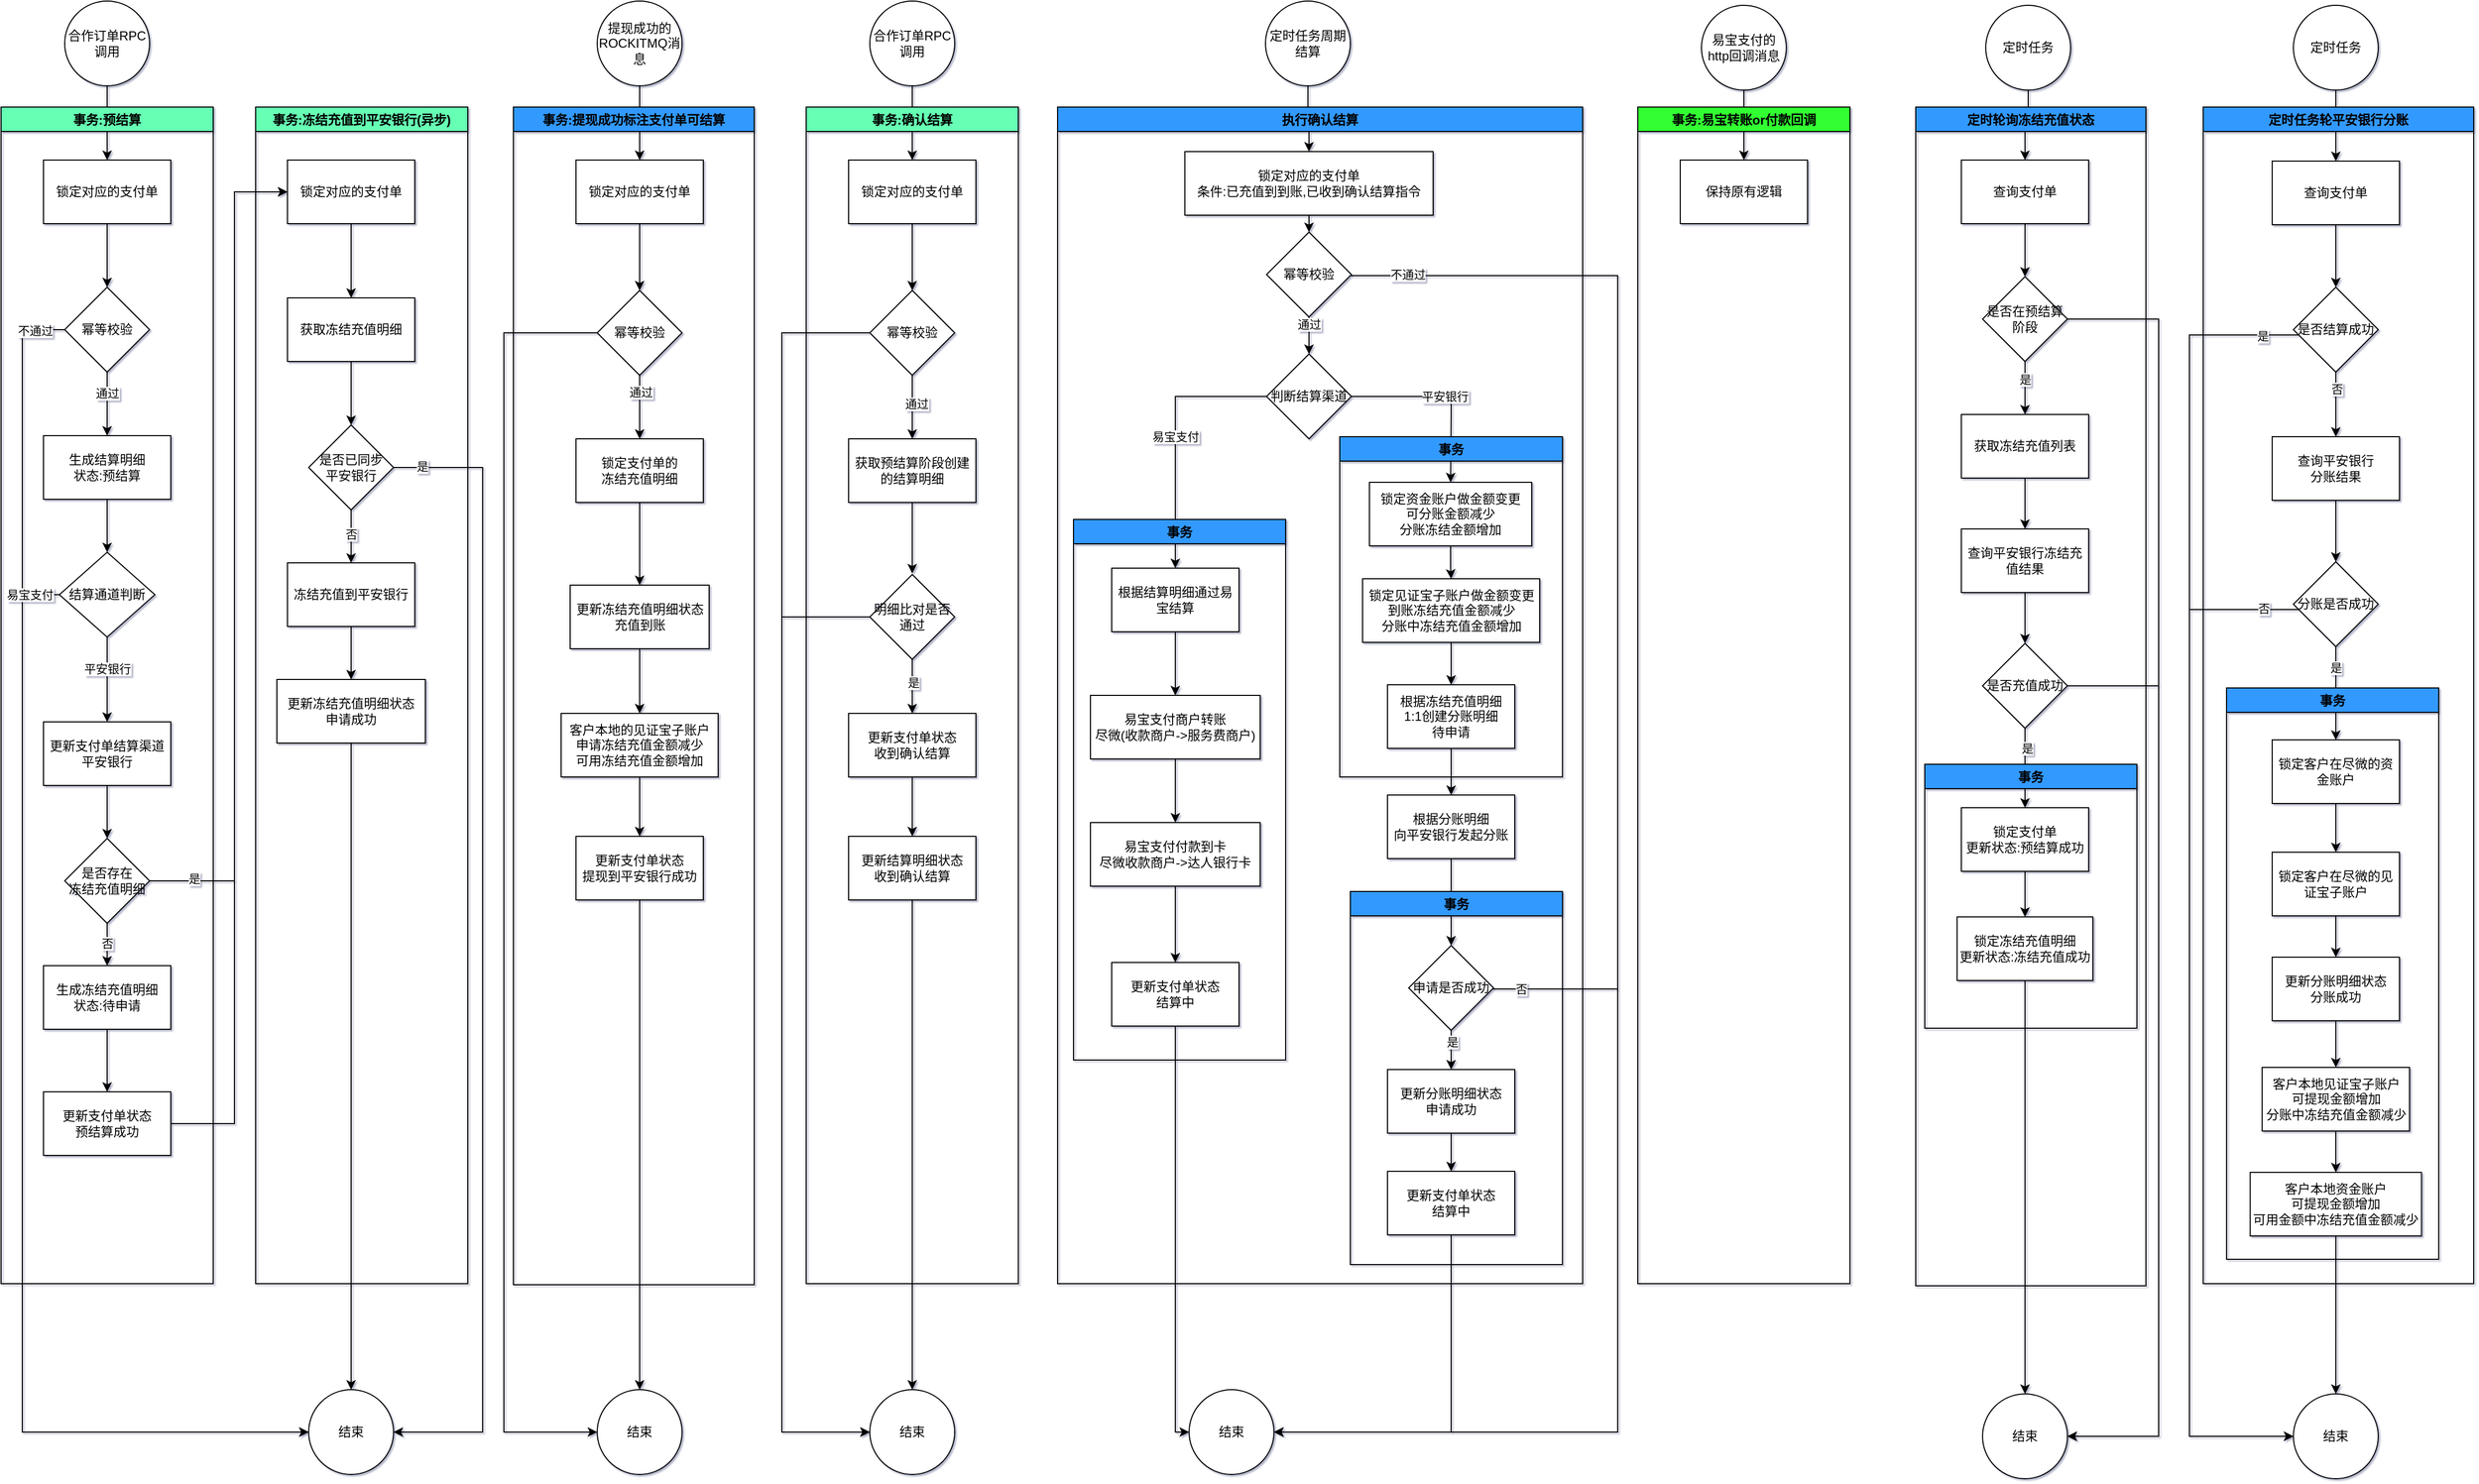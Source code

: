 <mxfile version="16.0.0" type="github">
  <diagram id="C5RBs43oDa-KdzZeNtuy" name="Page-1">
    <mxGraphModel dx="1056" dy="588" grid="0" gridSize="10" guides="1" tooltips="1" connect="1" arrows="1" fold="1" page="1" pageScale="1" pageWidth="827" pageHeight="1169" math="0" shadow="1">
      <root>
        <mxCell id="WIyWlLk6GJQsqaUBKTNV-0" />
        <mxCell id="WIyWlLk6GJQsqaUBKTNV-1" parent="WIyWlLk6GJQsqaUBKTNV-0" />
        <mxCell id="2LK_YFwhrAIKgzWSwJJ9-172" style="edgeStyle=orthogonalEdgeStyle;rounded=0;orthogonalLoop=1;jettySize=auto;html=1;entryX=0.5;entryY=0;entryDx=0;entryDy=0;" edge="1" parent="WIyWlLk6GJQsqaUBKTNV-1" source="2LK_YFwhrAIKgzWSwJJ9-171" target="2LK_YFwhrAIKgzWSwJJ9-163">
          <mxGeometry relative="1" as="geometry" />
        </mxCell>
        <mxCell id="2LK_YFwhrAIKgzWSwJJ9-125" style="edgeStyle=orthogonalEdgeStyle;rounded=0;orthogonalLoop=1;jettySize=auto;html=1;entryX=0.5;entryY=0;entryDx=0;entryDy=0;" edge="1" parent="WIyWlLk6GJQsqaUBKTNV-1" source="2LK_YFwhrAIKgzWSwJJ9-124" target="2LK_YFwhrAIKgzWSwJJ9-101">
          <mxGeometry relative="1" as="geometry" />
        </mxCell>
        <mxCell id="2LK_YFwhrAIKgzWSwJJ9-126" style="edgeStyle=orthogonalEdgeStyle;rounded=0;orthogonalLoop=1;jettySize=auto;html=1;entryX=0.5;entryY=0;entryDx=0;entryDy=0;" edge="1" parent="WIyWlLk6GJQsqaUBKTNV-1" source="2LK_YFwhrAIKgzWSwJJ9-119" target="2LK_YFwhrAIKgzWSwJJ9-93">
          <mxGeometry relative="1" as="geometry" />
        </mxCell>
        <mxCell id="2LK_YFwhrAIKgzWSwJJ9-10" style="edgeStyle=orthogonalEdgeStyle;rounded=0;orthogonalLoop=1;jettySize=auto;html=1;entryX=0.5;entryY=0;entryDx=0;entryDy=0;" edge="1" parent="WIyWlLk6GJQsqaUBKTNV-1" source="2LK_YFwhrAIKgzWSwJJ9-0" target="2LK_YFwhrAIKgzWSwJJ9-3">
          <mxGeometry relative="1" as="geometry" />
        </mxCell>
        <mxCell id="2LK_YFwhrAIKgzWSwJJ9-119" value="易宝支付的http回调消息" style="ellipse;whiteSpace=wrap;html=1;aspect=fixed;fillColor=#FFFFFF;" vertex="1" parent="WIyWlLk6GJQsqaUBKTNV-1">
          <mxGeometry x="1663" y="84" width="80" height="80" as="geometry" />
        </mxCell>
        <mxCell id="2LK_YFwhrAIKgzWSwJJ9-0" value="合作订单RPC调用" style="ellipse;whiteSpace=wrap;html=1;aspect=fixed;" vertex="1" parent="WIyWlLk6GJQsqaUBKTNV-1">
          <mxGeometry x="120" y="80" width="80" height="80" as="geometry" />
        </mxCell>
        <mxCell id="2LK_YFwhrAIKgzWSwJJ9-12" style="edgeStyle=orthogonalEdgeStyle;rounded=0;orthogonalLoop=1;jettySize=auto;html=1;exitX=0.5;exitY=1;exitDx=0;exitDy=0;entryX=0.5;entryY=0;entryDx=0;entryDy=0;" edge="1" parent="WIyWlLk6GJQsqaUBKTNV-1" source="2LK_YFwhrAIKgzWSwJJ9-2" target="2LK_YFwhrAIKgzWSwJJ9-4">
          <mxGeometry relative="1" as="geometry" />
        </mxCell>
        <mxCell id="2LK_YFwhrAIKgzWSwJJ9-22" value="通过" style="edgeLabel;html=1;align=center;verticalAlign=middle;resizable=0;points=[];" vertex="1" connectable="0" parent="2LK_YFwhrAIKgzWSwJJ9-12">
          <mxGeometry x="-0.44" y="2" relative="1" as="geometry">
            <mxPoint x="-2" y="3" as="offset" />
          </mxGeometry>
        </mxCell>
        <mxCell id="2LK_YFwhrAIKgzWSwJJ9-37" style="edgeStyle=orthogonalEdgeStyle;rounded=0;orthogonalLoop=1;jettySize=auto;html=1;entryX=0;entryY=0.5;entryDx=0;entryDy=0;" edge="1" parent="WIyWlLk6GJQsqaUBKTNV-1" source="2LK_YFwhrAIKgzWSwJJ9-2" target="2LK_YFwhrAIKgzWSwJJ9-33">
          <mxGeometry relative="1" as="geometry">
            <mxPoint x="80" y="770" as="targetPoint" />
            <Array as="points">
              <mxPoint x="80" y="390" />
              <mxPoint x="80" y="1430" />
            </Array>
          </mxGeometry>
        </mxCell>
        <mxCell id="2LK_YFwhrAIKgzWSwJJ9-146" value="不通过" style="edgeLabel;html=1;align=center;verticalAlign=middle;resizable=0;points=[];" vertex="1" connectable="0" parent="2LK_YFwhrAIKgzWSwJJ9-37">
          <mxGeometry x="-0.973" y="2" relative="1" as="geometry">
            <mxPoint x="-10" y="-1" as="offset" />
          </mxGeometry>
        </mxCell>
        <mxCell id="2LK_YFwhrAIKgzWSwJJ9-2" value="幂等校验" style="rhombus;whiteSpace=wrap;html=1;" vertex="1" parent="WIyWlLk6GJQsqaUBKTNV-1">
          <mxGeometry x="120" y="350" width="80" height="80" as="geometry" />
        </mxCell>
        <mxCell id="2LK_YFwhrAIKgzWSwJJ9-11" style="edgeStyle=orthogonalEdgeStyle;rounded=0;orthogonalLoop=1;jettySize=auto;html=1;exitX=0.5;exitY=1;exitDx=0;exitDy=0;entryX=0.5;entryY=0;entryDx=0;entryDy=0;" edge="1" parent="WIyWlLk6GJQsqaUBKTNV-1" source="2LK_YFwhrAIKgzWSwJJ9-3" target="2LK_YFwhrAIKgzWSwJJ9-2">
          <mxGeometry relative="1" as="geometry" />
        </mxCell>
        <mxCell id="2LK_YFwhrAIKgzWSwJJ9-3" value="锁定对应的支付单" style="rounded=0;whiteSpace=wrap;html=1;" vertex="1" parent="WIyWlLk6GJQsqaUBKTNV-1">
          <mxGeometry x="100" y="230" width="120" height="60" as="geometry" />
        </mxCell>
        <mxCell id="2LK_YFwhrAIKgzWSwJJ9-13" style="edgeStyle=orthogonalEdgeStyle;rounded=0;orthogonalLoop=1;jettySize=auto;html=1;entryX=0.5;entryY=0;entryDx=0;entryDy=0;" edge="1" parent="WIyWlLk6GJQsqaUBKTNV-1" source="2LK_YFwhrAIKgzWSwJJ9-4" target="2LK_YFwhrAIKgzWSwJJ9-6">
          <mxGeometry relative="1" as="geometry" />
        </mxCell>
        <mxCell id="2LK_YFwhrAIKgzWSwJJ9-4" value="生成结算明细&lt;br&gt;状态:预结算" style="rounded=0;whiteSpace=wrap;html=1;" vertex="1" parent="WIyWlLk6GJQsqaUBKTNV-1">
          <mxGeometry x="100" y="490" width="120" height="60" as="geometry" />
        </mxCell>
        <mxCell id="2LK_YFwhrAIKgzWSwJJ9-18" style="edgeStyle=orthogonalEdgeStyle;rounded=0;orthogonalLoop=1;jettySize=auto;html=1;entryX=0;entryY=0.5;entryDx=0;entryDy=0;exitX=1;exitY=0.5;exitDx=0;exitDy=0;" edge="1" parent="WIyWlLk6GJQsqaUBKTNV-1" source="2LK_YFwhrAIKgzWSwJJ9-24" target="2LK_YFwhrAIKgzWSwJJ9-7">
          <mxGeometry relative="1" as="geometry">
            <Array as="points">
              <mxPoint x="280" y="1139" />
              <mxPoint x="280" y="260" />
            </Array>
          </mxGeometry>
        </mxCell>
        <mxCell id="2LK_YFwhrAIKgzWSwJJ9-35" style="edgeStyle=orthogonalEdgeStyle;rounded=0;orthogonalLoop=1;jettySize=auto;html=1;entryX=0;entryY=0.5;entryDx=0;entryDy=0;" edge="1" parent="WIyWlLk6GJQsqaUBKTNV-1" source="2LK_YFwhrAIKgzWSwJJ9-6" target="2LK_YFwhrAIKgzWSwJJ9-33">
          <mxGeometry relative="1" as="geometry">
            <Array as="points">
              <mxPoint x="80" y="640" />
              <mxPoint x="80" y="1430" />
            </Array>
          </mxGeometry>
        </mxCell>
        <mxCell id="2LK_YFwhrAIKgzWSwJJ9-36" value="易宝支付" style="edgeLabel;html=1;align=center;verticalAlign=middle;resizable=0;points=[];" vertex="1" connectable="0" parent="2LK_YFwhrAIKgzWSwJJ9-35">
          <mxGeometry x="-0.456" y="-3" relative="1" as="geometry">
            <mxPoint x="10" y="-263" as="offset" />
          </mxGeometry>
        </mxCell>
        <mxCell id="2LK_YFwhrAIKgzWSwJJ9-42" style="edgeStyle=orthogonalEdgeStyle;rounded=0;orthogonalLoop=1;jettySize=auto;html=1;entryX=0.5;entryY=0;entryDx=0;entryDy=0;" edge="1" parent="WIyWlLk6GJQsqaUBKTNV-1" source="2LK_YFwhrAIKgzWSwJJ9-6" target="2LK_YFwhrAIKgzWSwJJ9-41">
          <mxGeometry relative="1" as="geometry" />
        </mxCell>
        <mxCell id="2LK_YFwhrAIKgzWSwJJ9-43" value="平安银行" style="edgeLabel;html=1;align=center;verticalAlign=middle;resizable=0;points=[];" vertex="1" connectable="0" parent="2LK_YFwhrAIKgzWSwJJ9-42">
          <mxGeometry x="-0.478" y="3" relative="1" as="geometry">
            <mxPoint x="-3" y="9" as="offset" />
          </mxGeometry>
        </mxCell>
        <mxCell id="2LK_YFwhrAIKgzWSwJJ9-6" value="结算通道判断" style="rhombus;whiteSpace=wrap;html=1;" vertex="1" parent="WIyWlLk6GJQsqaUBKTNV-1">
          <mxGeometry x="115" y="600" width="90" height="80" as="geometry" />
        </mxCell>
        <mxCell id="2LK_YFwhrAIKgzWSwJJ9-27" style="edgeStyle=orthogonalEdgeStyle;rounded=0;orthogonalLoop=1;jettySize=auto;html=1;entryX=0.5;entryY=0;entryDx=0;entryDy=0;" edge="1" parent="WIyWlLk6GJQsqaUBKTNV-1" source="2LK_YFwhrAIKgzWSwJJ9-7" target="2LK_YFwhrAIKgzWSwJJ9-9">
          <mxGeometry relative="1" as="geometry" />
        </mxCell>
        <mxCell id="2LK_YFwhrAIKgzWSwJJ9-7" value="锁定对应的支付单" style="rounded=0;whiteSpace=wrap;html=1;" vertex="1" parent="WIyWlLk6GJQsqaUBKTNV-1">
          <mxGeometry x="330" y="230" width="120" height="60" as="geometry" />
        </mxCell>
        <mxCell id="2LK_YFwhrAIKgzWSwJJ9-31" style="edgeStyle=orthogonalEdgeStyle;rounded=0;orthogonalLoop=1;jettySize=auto;html=1;entryX=0.5;entryY=0;entryDx=0;entryDy=0;" edge="1" parent="WIyWlLk6GJQsqaUBKTNV-1" source="2LK_YFwhrAIKgzWSwJJ9-8" target="2LK_YFwhrAIKgzWSwJJ9-29">
          <mxGeometry relative="1" as="geometry" />
        </mxCell>
        <mxCell id="2LK_YFwhrAIKgzWSwJJ9-143" value="否" style="edgeLabel;html=1;align=center;verticalAlign=middle;resizable=0;points=[];" vertex="1" connectable="0" parent="2LK_YFwhrAIKgzWSwJJ9-31">
          <mxGeometry x="-0.105" relative="1" as="geometry">
            <mxPoint as="offset" />
          </mxGeometry>
        </mxCell>
        <mxCell id="2LK_YFwhrAIKgzWSwJJ9-144" style="edgeStyle=orthogonalEdgeStyle;rounded=0;orthogonalLoop=1;jettySize=auto;html=1;entryX=1;entryY=0.5;entryDx=0;entryDy=0;" edge="1" parent="WIyWlLk6GJQsqaUBKTNV-1" source="2LK_YFwhrAIKgzWSwJJ9-8" target="2LK_YFwhrAIKgzWSwJJ9-33">
          <mxGeometry relative="1" as="geometry">
            <mxPoint x="509" y="1147" as="targetPoint" />
            <Array as="points">
              <mxPoint x="514" y="520" />
              <mxPoint x="514" y="1430" />
            </Array>
          </mxGeometry>
        </mxCell>
        <mxCell id="2LK_YFwhrAIKgzWSwJJ9-145" value="是" style="edgeLabel;html=1;align=center;verticalAlign=middle;resizable=0;points=[];" vertex="1" connectable="0" parent="2LK_YFwhrAIKgzWSwJJ9-144">
          <mxGeometry x="-0.951" y="1" relative="1" as="geometry">
            <mxPoint as="offset" />
          </mxGeometry>
        </mxCell>
        <mxCell id="2LK_YFwhrAIKgzWSwJJ9-8" value="是否已同步&lt;br&gt;平安银行" style="rhombus;whiteSpace=wrap;html=1;" vertex="1" parent="WIyWlLk6GJQsqaUBKTNV-1">
          <mxGeometry x="350" y="480" width="80" height="80" as="geometry" />
        </mxCell>
        <mxCell id="2LK_YFwhrAIKgzWSwJJ9-28" style="edgeStyle=orthogonalEdgeStyle;rounded=0;orthogonalLoop=1;jettySize=auto;html=1;entryX=0.5;entryY=0;entryDx=0;entryDy=0;" edge="1" parent="WIyWlLk6GJQsqaUBKTNV-1" source="2LK_YFwhrAIKgzWSwJJ9-9" target="2LK_YFwhrAIKgzWSwJJ9-8">
          <mxGeometry relative="1" as="geometry" />
        </mxCell>
        <mxCell id="2LK_YFwhrAIKgzWSwJJ9-9" value="获取冻结充值明细" style="rounded=0;whiteSpace=wrap;html=1;" vertex="1" parent="WIyWlLk6GJQsqaUBKTNV-1">
          <mxGeometry x="330" y="360" width="120" height="60" as="geometry" />
        </mxCell>
        <mxCell id="2LK_YFwhrAIKgzWSwJJ9-19" style="edgeStyle=orthogonalEdgeStyle;rounded=0;orthogonalLoop=1;jettySize=auto;html=1;entryX=0;entryY=0.5;entryDx=0;entryDy=0;exitX=1;exitY=0.5;exitDx=0;exitDy=0;" edge="1" parent="WIyWlLk6GJQsqaUBKTNV-1" source="2LK_YFwhrAIKgzWSwJJ9-15" target="2LK_YFwhrAIKgzWSwJJ9-7">
          <mxGeometry relative="1" as="geometry">
            <Array as="points">
              <mxPoint x="280" y="910" />
              <mxPoint x="280" y="260" />
            </Array>
          </mxGeometry>
        </mxCell>
        <mxCell id="2LK_YFwhrAIKgzWSwJJ9-21" value="是" style="edgeLabel;html=1;align=center;verticalAlign=middle;resizable=0;points=[];" vertex="1" connectable="0" parent="2LK_YFwhrAIKgzWSwJJ9-19">
          <mxGeometry x="-0.893" y="2" relative="1" as="geometry">
            <mxPoint as="offset" />
          </mxGeometry>
        </mxCell>
        <mxCell id="2LK_YFwhrAIKgzWSwJJ9-23" value="事务:预结算" style="swimlane;fillColor=#66FFB3;" vertex="1" parent="WIyWlLk6GJQsqaUBKTNV-1">
          <mxGeometry x="60" y="180" width="200" height="1110" as="geometry" />
        </mxCell>
        <mxCell id="2LK_YFwhrAIKgzWSwJJ9-24" value="更新支付单状态&lt;br&gt;预结算成功" style="rounded=0;whiteSpace=wrap;html=1;" vertex="1" parent="2LK_YFwhrAIKgzWSwJJ9-23">
          <mxGeometry x="40" y="929" width="120" height="60" as="geometry" />
        </mxCell>
        <mxCell id="2LK_YFwhrAIKgzWSwJJ9-5" value="生成冻结充值明细&lt;br&gt;状态:待申请" style="rounded=0;whiteSpace=wrap;html=1;" vertex="1" parent="2LK_YFwhrAIKgzWSwJJ9-23">
          <mxGeometry x="40" y="810" width="120" height="60" as="geometry" />
        </mxCell>
        <mxCell id="2LK_YFwhrAIKgzWSwJJ9-15" value="是否存在&lt;br&gt;冻结充值明细" style="rhombus;whiteSpace=wrap;html=1;" vertex="1" parent="2LK_YFwhrAIKgzWSwJJ9-23">
          <mxGeometry x="60" y="690" width="80" height="80" as="geometry" />
        </mxCell>
        <mxCell id="2LK_YFwhrAIKgzWSwJJ9-16" style="edgeStyle=orthogonalEdgeStyle;rounded=0;orthogonalLoop=1;jettySize=auto;html=1;entryX=0.5;entryY=0;entryDx=0;entryDy=0;" edge="1" parent="2LK_YFwhrAIKgzWSwJJ9-23" source="2LK_YFwhrAIKgzWSwJJ9-15" target="2LK_YFwhrAIKgzWSwJJ9-5">
          <mxGeometry relative="1" as="geometry" />
        </mxCell>
        <mxCell id="2LK_YFwhrAIKgzWSwJJ9-20" value="否" style="edgeLabel;html=1;align=center;verticalAlign=middle;resizable=0;points=[];" vertex="1" connectable="0" parent="2LK_YFwhrAIKgzWSwJJ9-16">
          <mxGeometry x="-0.683" y="2" relative="1" as="geometry">
            <mxPoint x="-2" y="12" as="offset" />
          </mxGeometry>
        </mxCell>
        <mxCell id="2LK_YFwhrAIKgzWSwJJ9-44" style="edgeStyle=orthogonalEdgeStyle;rounded=0;orthogonalLoop=1;jettySize=auto;html=1;entryX=0.5;entryY=0;entryDx=0;entryDy=0;" edge="1" parent="2LK_YFwhrAIKgzWSwJJ9-23" source="2LK_YFwhrAIKgzWSwJJ9-41" target="2LK_YFwhrAIKgzWSwJJ9-15">
          <mxGeometry relative="1" as="geometry" />
        </mxCell>
        <mxCell id="2LK_YFwhrAIKgzWSwJJ9-41" value="更新支付单结算渠道&lt;br&gt;平安银行" style="rounded=0;whiteSpace=wrap;html=1;" vertex="1" parent="2LK_YFwhrAIKgzWSwJJ9-23">
          <mxGeometry x="40" y="580" width="120" height="60" as="geometry" />
        </mxCell>
        <mxCell id="2LK_YFwhrAIKgzWSwJJ9-58" style="edgeStyle=orthogonalEdgeStyle;rounded=0;orthogonalLoop=1;jettySize=auto;html=1;entryX=0.5;entryY=0;entryDx=0;entryDy=0;exitX=0.5;exitY=1;exitDx=0;exitDy=0;" edge="1" parent="2LK_YFwhrAIKgzWSwJJ9-23" source="2LK_YFwhrAIKgzWSwJJ9-5" target="2LK_YFwhrAIKgzWSwJJ9-24">
          <mxGeometry relative="1" as="geometry">
            <mxPoint x="100" y="980" as="sourcePoint" />
          </mxGeometry>
        </mxCell>
        <mxCell id="2LK_YFwhrAIKgzWSwJJ9-26" value="事务:冻结充值到平安银行(异步)" style="swimlane;fillColor=#66FFB3;" vertex="1" parent="WIyWlLk6GJQsqaUBKTNV-1">
          <mxGeometry x="300" y="180" width="200" height="1110" as="geometry" />
        </mxCell>
        <mxCell id="2LK_YFwhrAIKgzWSwJJ9-32" style="edgeStyle=orthogonalEdgeStyle;rounded=0;orthogonalLoop=1;jettySize=auto;html=1;entryX=0.5;entryY=0;entryDx=0;entryDy=0;" edge="1" parent="2LK_YFwhrAIKgzWSwJJ9-26" source="2LK_YFwhrAIKgzWSwJJ9-29" target="2LK_YFwhrAIKgzWSwJJ9-30">
          <mxGeometry relative="1" as="geometry" />
        </mxCell>
        <mxCell id="2LK_YFwhrAIKgzWSwJJ9-29" value="冻结充值到平安银行" style="rounded=0;whiteSpace=wrap;html=1;" vertex="1" parent="2LK_YFwhrAIKgzWSwJJ9-26">
          <mxGeometry x="30" y="430" width="120" height="60" as="geometry" />
        </mxCell>
        <mxCell id="2LK_YFwhrAIKgzWSwJJ9-30" value="更新冻结充值明细状态&lt;br&gt;申请成功" style="rounded=0;whiteSpace=wrap;html=1;" vertex="1" parent="2LK_YFwhrAIKgzWSwJJ9-26">
          <mxGeometry x="20" y="540" width="140" height="60" as="geometry" />
        </mxCell>
        <mxCell id="2LK_YFwhrAIKgzWSwJJ9-33" value="结束" style="ellipse;whiteSpace=wrap;html=1;aspect=fixed;" vertex="1" parent="WIyWlLk6GJQsqaUBKTNV-1">
          <mxGeometry x="350" y="1390" width="80" height="80" as="geometry" />
        </mxCell>
        <mxCell id="2LK_YFwhrAIKgzWSwJJ9-34" style="edgeStyle=orthogonalEdgeStyle;rounded=0;orthogonalLoop=1;jettySize=auto;html=1;entryX=0.5;entryY=0;entryDx=0;entryDy=0;exitX=0.5;exitY=1;exitDx=0;exitDy=0;" edge="1" parent="WIyWlLk6GJQsqaUBKTNV-1" source="2LK_YFwhrAIKgzWSwJJ9-30" target="2LK_YFwhrAIKgzWSwJJ9-33">
          <mxGeometry relative="1" as="geometry">
            <mxPoint x="390" y="892" as="sourcePoint" />
          </mxGeometry>
        </mxCell>
        <mxCell id="2LK_YFwhrAIKgzWSwJJ9-72" style="edgeStyle=orthogonalEdgeStyle;rounded=0;orthogonalLoop=1;jettySize=auto;html=1;entryX=0.5;entryY=0;entryDx=0;entryDy=0;" edge="1" parent="WIyWlLk6GJQsqaUBKTNV-1" source="2LK_YFwhrAIKgzWSwJJ9-38" target="2LK_YFwhrAIKgzWSwJJ9-47">
          <mxGeometry relative="1" as="geometry" />
        </mxCell>
        <mxCell id="2LK_YFwhrAIKgzWSwJJ9-38" value="定时任务周期结算" style="ellipse;whiteSpace=wrap;html=1;aspect=fixed;" vertex="1" parent="WIyWlLk6GJQsqaUBKTNV-1">
          <mxGeometry x="1252" y="80" width="80" height="80" as="geometry" />
        </mxCell>
        <mxCell id="2LK_YFwhrAIKgzWSwJJ9-54" value="执行确认结算" style="swimlane;fillColor=#3399FF;" vertex="1" parent="WIyWlLk6GJQsqaUBKTNV-1">
          <mxGeometry x="1056" y="180" width="495" height="1110" as="geometry" />
        </mxCell>
        <mxCell id="2LK_YFwhrAIKgzWSwJJ9-196" style="edgeStyle=orthogonalEdgeStyle;rounded=0;orthogonalLoop=1;jettySize=auto;html=1;entryX=0.5;entryY=0;entryDx=0;entryDy=0;" edge="1" parent="2LK_YFwhrAIKgzWSwJJ9-54" source="2LK_YFwhrAIKgzWSwJJ9-192" target="2LK_YFwhrAIKgzWSwJJ9-199">
          <mxGeometry relative="1" as="geometry">
            <mxPoint x="371" y="729" as="targetPoint" />
          </mxGeometry>
        </mxCell>
        <mxCell id="2LK_YFwhrAIKgzWSwJJ9-70" style="edgeStyle=orthogonalEdgeStyle;rounded=0;orthogonalLoop=1;jettySize=auto;html=1;entryX=0.5;entryY=0;entryDx=0;entryDy=0;" edge="1" parent="2LK_YFwhrAIKgzWSwJJ9-54" target="2LK_YFwhrAIKgzWSwJJ9-48">
          <mxGeometry relative="1" as="geometry">
            <mxPoint x="231" y="92.0" as="sourcePoint" />
          </mxGeometry>
        </mxCell>
        <mxCell id="2LK_YFwhrAIKgzWSwJJ9-47" value="锁定对应的支付单&lt;br&gt;条件:已充值到到账,已收到确认结算指令" style="rounded=0;whiteSpace=wrap;html=1;" vertex="1" parent="2LK_YFwhrAIKgzWSwJJ9-54">
          <mxGeometry x="120" y="42" width="234" height="60" as="geometry" />
        </mxCell>
        <mxCell id="2LK_YFwhrAIKgzWSwJJ9-71" style="edgeStyle=orthogonalEdgeStyle;rounded=0;orthogonalLoop=1;jettySize=auto;html=1;" edge="1" parent="2LK_YFwhrAIKgzWSwJJ9-54" source="2LK_YFwhrAIKgzWSwJJ9-48" target="2LK_YFwhrAIKgzWSwJJ9-59">
          <mxGeometry relative="1" as="geometry" />
        </mxCell>
        <mxCell id="2LK_YFwhrAIKgzWSwJJ9-148" value="通过" style="edgeLabel;html=1;align=center;verticalAlign=middle;resizable=0;points=[];" vertex="1" connectable="0" parent="2LK_YFwhrAIKgzWSwJJ9-71">
          <mxGeometry x="-0.686" relative="1" as="geometry">
            <mxPoint as="offset" />
          </mxGeometry>
        </mxCell>
        <mxCell id="2LK_YFwhrAIKgzWSwJJ9-48" value="幂等校验" style="rhombus;whiteSpace=wrap;html=1;" vertex="1" parent="2LK_YFwhrAIKgzWSwJJ9-54">
          <mxGeometry x="197" y="118" width="80" height="80" as="geometry" />
        </mxCell>
        <mxCell id="2LK_YFwhrAIKgzWSwJJ9-60" value="平安银行" style="edgeStyle=orthogonalEdgeStyle;rounded=0;orthogonalLoop=1;jettySize=auto;html=1;exitX=1;exitY=0.5;exitDx=0;exitDy=0;entryX=0.5;entryY=0;entryDx=0;entryDy=0;" edge="1" parent="2LK_YFwhrAIKgzWSwJJ9-54" source="2LK_YFwhrAIKgzWSwJJ9-59" target="2LK_YFwhrAIKgzWSwJJ9-185">
          <mxGeometry relative="1" as="geometry">
            <mxPoint x="369" y="374" as="targetPoint" />
            <Array as="points">
              <mxPoint x="371" y="292" />
              <mxPoint x="371" y="350" />
            </Array>
          </mxGeometry>
        </mxCell>
        <mxCell id="2LK_YFwhrAIKgzWSwJJ9-63" value="易宝支付" style="edgeStyle=orthogonalEdgeStyle;rounded=0;orthogonalLoop=1;jettySize=auto;html=1;entryX=0.5;entryY=0;entryDx=0;entryDy=0;exitX=0;exitY=0.5;exitDx=0;exitDy=0;" edge="1" parent="2LK_YFwhrAIKgzWSwJJ9-54" source="2LK_YFwhrAIKgzWSwJJ9-59" target="2LK_YFwhrAIKgzWSwJJ9-66">
          <mxGeometry relative="1" as="geometry" />
        </mxCell>
        <mxCell id="2LK_YFwhrAIKgzWSwJJ9-59" value="判断结算渠道" style="rhombus;whiteSpace=wrap;html=1;fillColor=#FFFFFF;" vertex="1" parent="2LK_YFwhrAIKgzWSwJJ9-54">
          <mxGeometry x="197" y="233" width="80" height="80" as="geometry" />
        </mxCell>
        <mxCell id="2LK_YFwhrAIKgzWSwJJ9-64" style="edgeStyle=orthogonalEdgeStyle;rounded=0;orthogonalLoop=1;jettySize=auto;html=1;entryX=0.5;entryY=0;entryDx=0;entryDy=0;" edge="1" parent="2LK_YFwhrAIKgzWSwJJ9-54" source="2LK_YFwhrAIKgzWSwJJ9-61" target="2LK_YFwhrAIKgzWSwJJ9-62">
          <mxGeometry relative="1" as="geometry" />
        </mxCell>
        <mxCell id="2LK_YFwhrAIKgzWSwJJ9-61" value="易宝支付商户转账&lt;br&gt;尽微(收款商户-&amp;gt;服务费商户)" style="rounded=0;whiteSpace=wrap;html=1;fillColor=#FFFFFF;" vertex="1" parent="2LK_YFwhrAIKgzWSwJJ9-54">
          <mxGeometry x="31" y="555" width="160" height="60" as="geometry" />
        </mxCell>
        <mxCell id="2LK_YFwhrAIKgzWSwJJ9-68" style="edgeStyle=orthogonalEdgeStyle;rounded=0;orthogonalLoop=1;jettySize=auto;html=1;entryX=0.5;entryY=0;entryDx=0;entryDy=0;" edge="1" parent="2LK_YFwhrAIKgzWSwJJ9-54" source="2LK_YFwhrAIKgzWSwJJ9-62" target="2LK_YFwhrAIKgzWSwJJ9-190">
          <mxGeometry relative="1" as="geometry">
            <mxPoint x="111" y="805" as="targetPoint" />
            <Array as="points" />
          </mxGeometry>
        </mxCell>
        <mxCell id="2LK_YFwhrAIKgzWSwJJ9-62" value="易宝支付付款到卡&lt;br&gt;尽微收款商户-&amp;gt;达人银行卡" style="rounded=0;whiteSpace=wrap;html=1;fillColor=#FFFFFF;" vertex="1" parent="2LK_YFwhrAIKgzWSwJJ9-54">
          <mxGeometry x="31" y="675" width="160" height="60" as="geometry" />
        </mxCell>
        <mxCell id="2LK_YFwhrAIKgzWSwJJ9-67" style="edgeStyle=orthogonalEdgeStyle;rounded=0;orthogonalLoop=1;jettySize=auto;html=1;entryX=0.5;entryY=0;entryDx=0;entryDy=0;" edge="1" parent="2LK_YFwhrAIKgzWSwJJ9-54" source="2LK_YFwhrAIKgzWSwJJ9-66" target="2LK_YFwhrAIKgzWSwJJ9-61">
          <mxGeometry relative="1" as="geometry" />
        </mxCell>
        <mxCell id="2LK_YFwhrAIKgzWSwJJ9-66" value="根据结算明细通过易宝结算" style="rounded=0;whiteSpace=wrap;html=1;fillColor=#FFFFFF;" vertex="1" parent="2LK_YFwhrAIKgzWSwJJ9-54">
          <mxGeometry x="51" y="435" width="120" height="60" as="geometry" />
        </mxCell>
        <mxCell id="2LK_YFwhrAIKgzWSwJJ9-187" value="事务" style="swimlane;fillColor=#3399FF;" vertex="1" parent="2LK_YFwhrAIKgzWSwJJ9-54">
          <mxGeometry x="266" y="311" width="210" height="321" as="geometry" />
        </mxCell>
        <mxCell id="2LK_YFwhrAIKgzWSwJJ9-194" style="edgeStyle=orthogonalEdgeStyle;rounded=0;orthogonalLoop=1;jettySize=auto;html=1;entryX=0.5;entryY=0;entryDx=0;entryDy=0;" edge="1" parent="2LK_YFwhrAIKgzWSwJJ9-187" source="2LK_YFwhrAIKgzWSwJJ9-185" target="2LK_YFwhrAIKgzWSwJJ9-193">
          <mxGeometry relative="1" as="geometry" />
        </mxCell>
        <mxCell id="2LK_YFwhrAIKgzWSwJJ9-185" value="锁定资金账户做金额变更&lt;br&gt;可分账金额减少&lt;br&gt;分账冻结金额增加" style="rounded=0;whiteSpace=wrap;html=1;fillColor=#FFFFFF;" vertex="1" parent="2LK_YFwhrAIKgzWSwJJ9-187">
          <mxGeometry x="28" y="43" width="153" height="60" as="geometry" />
        </mxCell>
        <mxCell id="2LK_YFwhrAIKgzWSwJJ9-192" value="根据冻结充值明细&lt;br&gt;1:1创建分账明细&lt;br&gt;待申请" style="rounded=0;whiteSpace=wrap;html=1;fillColor=#FFFFFF;" vertex="1" parent="2LK_YFwhrAIKgzWSwJJ9-187">
          <mxGeometry x="45" y="234" width="120" height="60" as="geometry" />
        </mxCell>
        <mxCell id="2LK_YFwhrAIKgzWSwJJ9-195" style="edgeStyle=orthogonalEdgeStyle;rounded=0;orthogonalLoop=1;jettySize=auto;html=1;entryX=0.5;entryY=0;entryDx=0;entryDy=0;" edge="1" parent="2LK_YFwhrAIKgzWSwJJ9-187" source="2LK_YFwhrAIKgzWSwJJ9-193" target="2LK_YFwhrAIKgzWSwJJ9-192">
          <mxGeometry relative="1" as="geometry" />
        </mxCell>
        <mxCell id="2LK_YFwhrAIKgzWSwJJ9-193" value="锁定见证宝子账户做金额变更&lt;br&gt;到账冻结充值金额减少&lt;br&gt;分账中冻结充值金额增加" style="rounded=0;whiteSpace=wrap;html=1;fillColor=#FFFFFF;" vertex="1" parent="2LK_YFwhrAIKgzWSwJJ9-187">
          <mxGeometry x="21.5" y="134" width="167" height="60" as="geometry" />
        </mxCell>
        <mxCell id="2LK_YFwhrAIKgzWSwJJ9-190" value="更新支付单状态&lt;br&gt;结算中" style="rounded=0;whiteSpace=wrap;html=1;fillColor=#FFFFFF;" vertex="1" parent="2LK_YFwhrAIKgzWSwJJ9-54">
          <mxGeometry x="51" y="807" width="120" height="60" as="geometry" />
        </mxCell>
        <mxCell id="2LK_YFwhrAIKgzWSwJJ9-198" value="事务" style="swimlane;fillColor=#3399FF;" vertex="1" parent="2LK_YFwhrAIKgzWSwJJ9-54">
          <mxGeometry x="15" y="389" width="200" height="510" as="geometry" />
        </mxCell>
        <mxCell id="2LK_YFwhrAIKgzWSwJJ9-209" style="edgeStyle=orthogonalEdgeStyle;rounded=0;orthogonalLoop=1;jettySize=auto;html=1;entryX=0.5;entryY=0;entryDx=0;entryDy=0;" edge="1" parent="2LK_YFwhrAIKgzWSwJJ9-54" source="2LK_YFwhrAIKgzWSwJJ9-199" target="2LK_YFwhrAIKgzWSwJJ9-208">
          <mxGeometry relative="1" as="geometry" />
        </mxCell>
        <mxCell id="2LK_YFwhrAIKgzWSwJJ9-199" value="根据分账明细&lt;br&gt;向平安银行发起分账" style="rounded=0;whiteSpace=wrap;html=1;fillColor=#FFFFFF;" vertex="1" parent="2LK_YFwhrAIKgzWSwJJ9-54">
          <mxGeometry x="311" y="649" width="120" height="60" as="geometry" />
        </mxCell>
        <mxCell id="2LK_YFwhrAIKgzWSwJJ9-204" value="事务" style="swimlane;fillColor=#3399FF;" vertex="1" parent="2LK_YFwhrAIKgzWSwJJ9-54">
          <mxGeometry x="276" y="740" width="200" height="352" as="geometry" />
        </mxCell>
        <mxCell id="2LK_YFwhrAIKgzWSwJJ9-201" value="更新支付单状态&lt;br&gt;结算中" style="rounded=0;whiteSpace=wrap;html=1;fillColor=#FFFFFF;" vertex="1" parent="2LK_YFwhrAIKgzWSwJJ9-204">
          <mxGeometry x="35" y="264" width="120" height="60" as="geometry" />
        </mxCell>
        <mxCell id="2LK_YFwhrAIKgzWSwJJ9-211" style="edgeStyle=orthogonalEdgeStyle;rounded=0;orthogonalLoop=1;jettySize=auto;html=1;entryX=0.5;entryY=0;entryDx=0;entryDy=0;" edge="1" parent="2LK_YFwhrAIKgzWSwJJ9-204" source="2LK_YFwhrAIKgzWSwJJ9-200" target="2LK_YFwhrAIKgzWSwJJ9-201">
          <mxGeometry relative="1" as="geometry" />
        </mxCell>
        <mxCell id="2LK_YFwhrAIKgzWSwJJ9-200" value="更新分账明细状态&lt;br&gt;申请成功" style="rounded=0;whiteSpace=wrap;html=1;fillColor=#FFFFFF;" vertex="1" parent="2LK_YFwhrAIKgzWSwJJ9-204">
          <mxGeometry x="35" y="168" width="120" height="60" as="geometry" />
        </mxCell>
        <mxCell id="2LK_YFwhrAIKgzWSwJJ9-210" style="edgeStyle=orthogonalEdgeStyle;rounded=0;orthogonalLoop=1;jettySize=auto;html=1;entryX=0.5;entryY=0;entryDx=0;entryDy=0;" edge="1" parent="2LK_YFwhrAIKgzWSwJJ9-204" source="2LK_YFwhrAIKgzWSwJJ9-208" target="2LK_YFwhrAIKgzWSwJJ9-200">
          <mxGeometry relative="1" as="geometry" />
        </mxCell>
        <mxCell id="2LK_YFwhrAIKgzWSwJJ9-213" value="是" style="edgeLabel;html=1;align=center;verticalAlign=middle;resizable=0;points=[];" vertex="1" connectable="0" parent="2LK_YFwhrAIKgzWSwJJ9-210">
          <mxGeometry x="-0.515" y="1" relative="1" as="geometry">
            <mxPoint as="offset" />
          </mxGeometry>
        </mxCell>
        <mxCell id="2LK_YFwhrAIKgzWSwJJ9-208" value="申请是否成功" style="rhombus;whiteSpace=wrap;html=1;fillColor=#FFFFFF;" vertex="1" parent="2LK_YFwhrAIKgzWSwJJ9-204">
          <mxGeometry x="55" y="51" width="80" height="80" as="geometry" />
        </mxCell>
        <mxCell id="2LK_YFwhrAIKgzWSwJJ9-94" value="定时任务轮平安银行分账" style="swimlane;fillColor=#3399FF;" vertex="1" parent="WIyWlLk6GJQsqaUBKTNV-1">
          <mxGeometry x="2136" y="180" width="255" height="1110" as="geometry" />
        </mxCell>
        <mxCell id="2LK_YFwhrAIKgzWSwJJ9-129" style="edgeStyle=orthogonalEdgeStyle;rounded=0;orthogonalLoop=1;jettySize=auto;html=1;entryX=0.5;entryY=0;entryDx=0;entryDy=0;" edge="1" parent="2LK_YFwhrAIKgzWSwJJ9-94" source="2LK_YFwhrAIKgzWSwJJ9-95" target="2LK_YFwhrAIKgzWSwJJ9-100">
          <mxGeometry relative="1" as="geometry" />
        </mxCell>
        <mxCell id="2LK_YFwhrAIKgzWSwJJ9-95" value="锁定客户在尽微的资金账户" style="rounded=0;whiteSpace=wrap;html=1;fillColor=#FFFFFF;" vertex="1" parent="2LK_YFwhrAIKgzWSwJJ9-94">
          <mxGeometry x="65.03" y="597" width="120" height="60" as="geometry" />
        </mxCell>
        <mxCell id="2LK_YFwhrAIKgzWSwJJ9-140" style="edgeStyle=orthogonalEdgeStyle;rounded=0;orthogonalLoop=1;jettySize=auto;html=1;entryX=0.5;entryY=0;entryDx=0;entryDy=0;" edge="1" parent="2LK_YFwhrAIKgzWSwJJ9-94" source="2LK_YFwhrAIKgzWSwJJ9-100" target="2LK_YFwhrAIKgzWSwJJ9-137">
          <mxGeometry relative="1" as="geometry" />
        </mxCell>
        <mxCell id="2LK_YFwhrAIKgzWSwJJ9-100" value="锁定客户在尽微的见证宝子账户" style="rounded=0;whiteSpace=wrap;html=1;fillColor=#FFFFFF;" vertex="1" parent="2LK_YFwhrAIKgzWSwJJ9-94">
          <mxGeometry x="65.03" y="703" width="120" height="60" as="geometry" />
        </mxCell>
        <mxCell id="2LK_YFwhrAIKgzWSwJJ9-127" style="edgeStyle=orthogonalEdgeStyle;rounded=0;orthogonalLoop=1;jettySize=auto;html=1;entryX=0.5;entryY=0;entryDx=0;entryDy=0;" edge="1" parent="2LK_YFwhrAIKgzWSwJJ9-94" source="2LK_YFwhrAIKgzWSwJJ9-101" target="2LK_YFwhrAIKgzWSwJJ9-102">
          <mxGeometry relative="1" as="geometry" />
        </mxCell>
        <mxCell id="2LK_YFwhrAIKgzWSwJJ9-101" value="查询支付单" style="rounded=0;whiteSpace=wrap;html=1;fillColor=#FFFFFF;" vertex="1" parent="2LK_YFwhrAIKgzWSwJJ9-94">
          <mxGeometry x="65.03" y="51" width="120" height="60" as="geometry" />
        </mxCell>
        <mxCell id="2LK_YFwhrAIKgzWSwJJ9-131" style="edgeStyle=orthogonalEdgeStyle;rounded=0;orthogonalLoop=1;jettySize=auto;html=1;entryX=0.5;entryY=0;entryDx=0;entryDy=0;" edge="1" parent="2LK_YFwhrAIKgzWSwJJ9-94" source="2LK_YFwhrAIKgzWSwJJ9-102" target="2LK_YFwhrAIKgzWSwJJ9-130">
          <mxGeometry relative="1" as="geometry" />
        </mxCell>
        <mxCell id="2LK_YFwhrAIKgzWSwJJ9-153" value="否" style="edgeLabel;html=1;align=center;verticalAlign=middle;resizable=0;points=[];" vertex="1" connectable="0" parent="2LK_YFwhrAIKgzWSwJJ9-131">
          <mxGeometry x="-0.481" y="1" relative="1" as="geometry">
            <mxPoint as="offset" />
          </mxGeometry>
        </mxCell>
        <mxCell id="2LK_YFwhrAIKgzWSwJJ9-102" value="是否结算成功" style="rhombus;whiteSpace=wrap;html=1;fillColor=#FFFFFF;" vertex="1" parent="2LK_YFwhrAIKgzWSwJJ9-94">
          <mxGeometry x="85.03" y="170" width="80" height="80" as="geometry" />
        </mxCell>
        <mxCell id="2LK_YFwhrAIKgzWSwJJ9-135" style="edgeStyle=orthogonalEdgeStyle;rounded=0;orthogonalLoop=1;jettySize=auto;html=1;entryX=0.5;entryY=0;entryDx=0;entryDy=0;" edge="1" parent="2LK_YFwhrAIKgzWSwJJ9-94" source="2LK_YFwhrAIKgzWSwJJ9-130" target="2LK_YFwhrAIKgzWSwJJ9-134">
          <mxGeometry relative="1" as="geometry" />
        </mxCell>
        <mxCell id="2LK_YFwhrAIKgzWSwJJ9-130" value="查询平安银行&lt;br&gt;分账结果" style="rounded=0;whiteSpace=wrap;html=1;fillColor=#FFFFFF;" vertex="1" parent="2LK_YFwhrAIKgzWSwJJ9-94">
          <mxGeometry x="65.03" y="311" width="120" height="60" as="geometry" />
        </mxCell>
        <mxCell id="2LK_YFwhrAIKgzWSwJJ9-136" style="edgeStyle=orthogonalEdgeStyle;rounded=0;orthogonalLoop=1;jettySize=auto;html=1;entryX=0.5;entryY=0;entryDx=0;entryDy=0;" edge="1" parent="2LK_YFwhrAIKgzWSwJJ9-94" source="2LK_YFwhrAIKgzWSwJJ9-134" target="2LK_YFwhrAIKgzWSwJJ9-95">
          <mxGeometry relative="1" as="geometry" />
        </mxCell>
        <mxCell id="2LK_YFwhrAIKgzWSwJJ9-154" value="是" style="edgeLabel;html=1;align=center;verticalAlign=middle;resizable=0;points=[];" vertex="1" connectable="0" parent="2LK_YFwhrAIKgzWSwJJ9-136">
          <mxGeometry x="-0.173" y="3" relative="1" as="geometry">
            <mxPoint x="-3" y="-17" as="offset" />
          </mxGeometry>
        </mxCell>
        <mxCell id="2LK_YFwhrAIKgzWSwJJ9-134" value="分账是否成功" style="rhombus;whiteSpace=wrap;html=1;fillColor=#FFFFFF;" vertex="1" parent="2LK_YFwhrAIKgzWSwJJ9-94">
          <mxGeometry x="85.03" y="429" width="80" height="80" as="geometry" />
        </mxCell>
        <mxCell id="2LK_YFwhrAIKgzWSwJJ9-141" style="edgeStyle=orthogonalEdgeStyle;rounded=0;orthogonalLoop=1;jettySize=auto;html=1;" edge="1" parent="2LK_YFwhrAIKgzWSwJJ9-94" source="2LK_YFwhrAIKgzWSwJJ9-137" target="2LK_YFwhrAIKgzWSwJJ9-138">
          <mxGeometry relative="1" as="geometry" />
        </mxCell>
        <mxCell id="2LK_YFwhrAIKgzWSwJJ9-137" value="更新分账明细状态&lt;br&gt;分账成功" style="rounded=0;whiteSpace=wrap;html=1;fillColor=#FFFFFF;" vertex="1" parent="2LK_YFwhrAIKgzWSwJJ9-94">
          <mxGeometry x="65.03" y="802" width="120" height="60" as="geometry" />
        </mxCell>
        <mxCell id="2LK_YFwhrAIKgzWSwJJ9-138" value="客户本地见证宝子账户&lt;br&gt;可提现金额增加&lt;br&gt;分账中冻结充值金额减少" style="rounded=0;whiteSpace=wrap;html=1;fillColor=#FFFFFF;" vertex="1" parent="2LK_YFwhrAIKgzWSwJJ9-94">
          <mxGeometry x="55.53" y="906" width="139" height="60" as="geometry" />
        </mxCell>
        <mxCell id="2LK_YFwhrAIKgzWSwJJ9-139" value="客户本地资金账户&lt;br&gt;可提现金额增加&lt;br&gt;可用金额中冻结充值金额减少" style="rounded=0;whiteSpace=wrap;html=1;fillColor=#FFFFFF;" vertex="1" parent="2LK_YFwhrAIKgzWSwJJ9-94">
          <mxGeometry x="44.28" y="1005" width="161.5" height="60" as="geometry" />
        </mxCell>
        <mxCell id="2LK_YFwhrAIKgzWSwJJ9-142" style="edgeStyle=orthogonalEdgeStyle;rounded=0;orthogonalLoop=1;jettySize=auto;html=1;entryX=0.5;entryY=0;entryDx=0;entryDy=0;" edge="1" parent="2LK_YFwhrAIKgzWSwJJ9-94" source="2LK_YFwhrAIKgzWSwJJ9-138" target="2LK_YFwhrAIKgzWSwJJ9-139">
          <mxGeometry relative="1" as="geometry">
            <mxPoint x="125.03" y="994.704" as="targetPoint" />
          </mxGeometry>
        </mxCell>
        <mxCell id="2LK_YFwhrAIKgzWSwJJ9-241" value="事务" style="swimlane;fillColor=#3399FF;" vertex="1" parent="2LK_YFwhrAIKgzWSwJJ9-94">
          <mxGeometry x="22" y="548" width="200" height="539" as="geometry" />
        </mxCell>
        <mxCell id="2LK_YFwhrAIKgzWSwJJ9-96" value="结束" style="ellipse;whiteSpace=wrap;html=1;aspect=fixed;" vertex="1" parent="WIyWlLk6GJQsqaUBKTNV-1">
          <mxGeometry x="1180" y="1390" width="80" height="80" as="geometry" />
        </mxCell>
        <mxCell id="2LK_YFwhrAIKgzWSwJJ9-92" value="事务:易宝转账or付款回调" style="swimlane;fillColor=#33FF33;" vertex="1" parent="WIyWlLk6GJQsqaUBKTNV-1">
          <mxGeometry x="1603" y="180" width="200" height="1110" as="geometry" />
        </mxCell>
        <mxCell id="2LK_YFwhrAIKgzWSwJJ9-93" value="保持原有逻辑" style="rounded=0;whiteSpace=wrap;html=1;fillColor=#FFFFFF;" vertex="1" parent="2LK_YFwhrAIKgzWSwJJ9-92">
          <mxGeometry x="40" y="50" width="120" height="60" as="geometry" />
        </mxCell>
        <mxCell id="2LK_YFwhrAIKgzWSwJJ9-97" style="edgeStyle=orthogonalEdgeStyle;rounded=0;orthogonalLoop=1;jettySize=auto;html=1;entryX=1;entryY=0.5;entryDx=0;entryDy=0;exitX=0.5;exitY=1;exitDx=0;exitDy=0;" edge="1" parent="WIyWlLk6GJQsqaUBKTNV-1" source="2LK_YFwhrAIKgzWSwJJ9-201" target="2LK_YFwhrAIKgzWSwJJ9-96">
          <mxGeometry relative="1" as="geometry">
            <mxPoint x="1423" y="1253.0" as="sourcePoint" />
            <Array as="points">
              <mxPoint x="1427" y="1430" />
            </Array>
          </mxGeometry>
        </mxCell>
        <mxCell id="2LK_YFwhrAIKgzWSwJJ9-112" style="edgeStyle=orthogonalEdgeStyle;rounded=0;orthogonalLoop=1;jettySize=auto;html=1;entryX=0.5;entryY=0;entryDx=0;entryDy=0;" edge="1" parent="WIyWlLk6GJQsqaUBKTNV-1" source="2LK_YFwhrAIKgzWSwJJ9-105" target="2LK_YFwhrAIKgzWSwJJ9-106">
          <mxGeometry relative="1" as="geometry" />
        </mxCell>
        <mxCell id="2LK_YFwhrAIKgzWSwJJ9-105" value="锁定对应的支付单" style="rounded=0;whiteSpace=wrap;html=1;fillColor=#FFFFFF;" vertex="1" parent="WIyWlLk6GJQsqaUBKTNV-1">
          <mxGeometry x="602" y="230" width="120" height="60" as="geometry" />
        </mxCell>
        <mxCell id="2LK_YFwhrAIKgzWSwJJ9-113" style="edgeStyle=orthogonalEdgeStyle;rounded=0;orthogonalLoop=1;jettySize=auto;html=1;" edge="1" parent="WIyWlLk6GJQsqaUBKTNV-1" source="2LK_YFwhrAIKgzWSwJJ9-106" target="2LK_YFwhrAIKgzWSwJJ9-107">
          <mxGeometry relative="1" as="geometry" />
        </mxCell>
        <mxCell id="2LK_YFwhrAIKgzWSwJJ9-147" value="通过" style="edgeLabel;html=1;align=center;verticalAlign=middle;resizable=0;points=[];" vertex="1" connectable="0" parent="2LK_YFwhrAIKgzWSwJJ9-113">
          <mxGeometry x="-0.489" y="1" relative="1" as="geometry">
            <mxPoint as="offset" />
          </mxGeometry>
        </mxCell>
        <mxCell id="2LK_YFwhrAIKgzWSwJJ9-151" style="edgeStyle=orthogonalEdgeStyle;rounded=0;orthogonalLoop=1;jettySize=auto;html=1;entryX=0;entryY=0.5;entryDx=0;entryDy=0;exitX=0;exitY=0.5;exitDx=0;exitDy=0;" edge="1" parent="WIyWlLk6GJQsqaUBKTNV-1" source="2LK_YFwhrAIKgzWSwJJ9-106" target="2LK_YFwhrAIKgzWSwJJ9-152">
          <mxGeometry relative="1" as="geometry">
            <mxPoint x="550" y="1429" as="targetPoint" />
            <Array as="points">
              <mxPoint x="534" y="393" />
              <mxPoint x="534" y="1430" />
            </Array>
          </mxGeometry>
        </mxCell>
        <mxCell id="2LK_YFwhrAIKgzWSwJJ9-106" value="幂等校验" style="rhombus;whiteSpace=wrap;html=1;fillColor=#FFFFFF;" vertex="1" parent="WIyWlLk6GJQsqaUBKTNV-1">
          <mxGeometry x="622" y="353" width="80" height="80" as="geometry" />
        </mxCell>
        <mxCell id="2LK_YFwhrAIKgzWSwJJ9-114" style="edgeStyle=orthogonalEdgeStyle;rounded=0;orthogonalLoop=1;jettySize=auto;html=1;entryX=0.5;entryY=0;entryDx=0;entryDy=0;" edge="1" parent="WIyWlLk6GJQsqaUBKTNV-1" source="2LK_YFwhrAIKgzWSwJJ9-107" target="2LK_YFwhrAIKgzWSwJJ9-108">
          <mxGeometry relative="1" as="geometry" />
        </mxCell>
        <mxCell id="2LK_YFwhrAIKgzWSwJJ9-107" value="锁定支付单的&lt;br&gt;冻结充值明细" style="rounded=0;whiteSpace=wrap;html=1;fillColor=#FFFFFF;" vertex="1" parent="WIyWlLk6GJQsqaUBKTNV-1">
          <mxGeometry x="602" y="493" width="120" height="60" as="geometry" />
        </mxCell>
        <mxCell id="2LK_YFwhrAIKgzWSwJJ9-115" style="edgeStyle=orthogonalEdgeStyle;rounded=0;orthogonalLoop=1;jettySize=auto;html=1;entryX=0.5;entryY=0;entryDx=0;entryDy=0;" edge="1" parent="WIyWlLk6GJQsqaUBKTNV-1" source="2LK_YFwhrAIKgzWSwJJ9-108" target="2LK_YFwhrAIKgzWSwJJ9-109">
          <mxGeometry relative="1" as="geometry" />
        </mxCell>
        <mxCell id="2LK_YFwhrAIKgzWSwJJ9-108" value="更新冻结充值明细状态&lt;br&gt;充值到账" style="rounded=0;whiteSpace=wrap;html=1;fillColor=#FFFFFF;" vertex="1" parent="WIyWlLk6GJQsqaUBKTNV-1">
          <mxGeometry x="596.5" y="631" width="131" height="60" as="geometry" />
        </mxCell>
        <mxCell id="2LK_YFwhrAIKgzWSwJJ9-116" style="edgeStyle=orthogonalEdgeStyle;rounded=0;orthogonalLoop=1;jettySize=auto;html=1;" edge="1" parent="WIyWlLk6GJQsqaUBKTNV-1" source="2LK_YFwhrAIKgzWSwJJ9-109" target="2LK_YFwhrAIKgzWSwJJ9-110">
          <mxGeometry relative="1" as="geometry" />
        </mxCell>
        <mxCell id="2LK_YFwhrAIKgzWSwJJ9-109" value="客户本地的见证宝子账户&lt;br&gt;申请冻结充值金额减少&lt;br&gt;可用冻结充值金额增加" style="rounded=0;whiteSpace=wrap;html=1;fillColor=#FFFFFF;" vertex="1" parent="WIyWlLk6GJQsqaUBKTNV-1">
          <mxGeometry x="588" y="752" width="148" height="60" as="geometry" />
        </mxCell>
        <mxCell id="2LK_YFwhrAIKgzWSwJJ9-157" style="edgeStyle=orthogonalEdgeStyle;rounded=0;orthogonalLoop=1;jettySize=auto;html=1;entryX=0.5;entryY=0;entryDx=0;entryDy=0;" edge="1" parent="WIyWlLk6GJQsqaUBKTNV-1" source="2LK_YFwhrAIKgzWSwJJ9-110" target="2LK_YFwhrAIKgzWSwJJ9-152">
          <mxGeometry relative="1" as="geometry" />
        </mxCell>
        <mxCell id="2LK_YFwhrAIKgzWSwJJ9-110" value="更新支付单状态&lt;br&gt;提现到平安银行成功" style="rounded=0;whiteSpace=wrap;html=1;fillColor=#FFFFFF;" vertex="1" parent="WIyWlLk6GJQsqaUBKTNV-1">
          <mxGeometry x="602" y="868" width="120" height="60" as="geometry" />
        </mxCell>
        <mxCell id="2LK_YFwhrAIKgzWSwJJ9-118" style="edgeStyle=orthogonalEdgeStyle;rounded=0;orthogonalLoop=1;jettySize=auto;html=1;entryX=0.5;entryY=0;entryDx=0;entryDy=0;" edge="1" parent="WIyWlLk6GJQsqaUBKTNV-1" source="2LK_YFwhrAIKgzWSwJJ9-117" target="2LK_YFwhrAIKgzWSwJJ9-105">
          <mxGeometry relative="1" as="geometry" />
        </mxCell>
        <mxCell id="2LK_YFwhrAIKgzWSwJJ9-111" value="事务:提现成功标注支付单可结算" style="swimlane;fillColor=#3399FF;" vertex="1" parent="WIyWlLk6GJQsqaUBKTNV-1">
          <mxGeometry x="543" y="180" width="227" height="1111" as="geometry" />
        </mxCell>
        <mxCell id="2LK_YFwhrAIKgzWSwJJ9-117" value="提现成功的ROCKITMQ消息" style="ellipse;whiteSpace=wrap;html=1;aspect=fixed;" vertex="1" parent="WIyWlLk6GJQsqaUBKTNV-1">
          <mxGeometry x="622" y="80" width="80" height="80" as="geometry" />
        </mxCell>
        <mxCell id="2LK_YFwhrAIKgzWSwJJ9-124" value="定时任务" style="ellipse;whiteSpace=wrap;html=1;aspect=fixed;fillColor=#FFFFFF;" vertex="1" parent="WIyWlLk6GJQsqaUBKTNV-1">
          <mxGeometry x="2221.03" y="84" width="80" height="80" as="geometry" />
        </mxCell>
        <mxCell id="2LK_YFwhrAIKgzWSwJJ9-149" style="edgeStyle=orthogonalEdgeStyle;rounded=0;orthogonalLoop=1;jettySize=auto;html=1;entryX=1;entryY=0.5;entryDx=0;entryDy=0;exitX=1;exitY=0.5;exitDx=0;exitDy=0;" edge="1" parent="WIyWlLk6GJQsqaUBKTNV-1" source="2LK_YFwhrAIKgzWSwJJ9-48" target="2LK_YFwhrAIKgzWSwJJ9-96">
          <mxGeometry relative="1" as="geometry">
            <mxPoint x="1392.519" y="1616.444" as="targetPoint" />
            <Array as="points">
              <mxPoint x="1584" y="339" />
              <mxPoint x="1584" y="1430" />
            </Array>
          </mxGeometry>
        </mxCell>
        <mxCell id="2LK_YFwhrAIKgzWSwJJ9-150" value="不通过" style="edgeLabel;html=1;align=center;verticalAlign=middle;resizable=0;points=[];" vertex="1" connectable="0" parent="2LK_YFwhrAIKgzWSwJJ9-149">
          <mxGeometry x="-0.935" y="1" relative="1" as="geometry">
            <mxPoint as="offset" />
          </mxGeometry>
        </mxCell>
        <mxCell id="2LK_YFwhrAIKgzWSwJJ9-152" value="结束" style="ellipse;whiteSpace=wrap;html=1;aspect=fixed;" vertex="1" parent="WIyWlLk6GJQsqaUBKTNV-1">
          <mxGeometry x="622" y="1390" width="80" height="80" as="geometry" />
        </mxCell>
        <mxCell id="2LK_YFwhrAIKgzWSwJJ9-155" style="edgeStyle=orthogonalEdgeStyle;rounded=0;orthogonalLoop=1;jettySize=auto;html=1;entryX=0;entryY=0.5;entryDx=0;entryDy=0;" edge="1" parent="WIyWlLk6GJQsqaUBKTNV-1" source="2LK_YFwhrAIKgzWSwJJ9-102" target="2LK_YFwhrAIKgzWSwJJ9-156">
          <mxGeometry relative="1" as="geometry">
            <mxPoint x="2140.882" y="1564.148" as="targetPoint" />
            <Array as="points">
              <mxPoint x="2123" y="395" />
              <mxPoint x="2123" y="1434" />
            </Array>
          </mxGeometry>
        </mxCell>
        <mxCell id="2LK_YFwhrAIKgzWSwJJ9-158" value="是" style="edgeLabel;html=1;align=center;verticalAlign=middle;resizable=0;points=[];" vertex="1" connectable="0" parent="2LK_YFwhrAIKgzWSwJJ9-155">
          <mxGeometry x="-0.944" y="1" relative="1" as="geometry">
            <mxPoint as="offset" />
          </mxGeometry>
        </mxCell>
        <mxCell id="2LK_YFwhrAIKgzWSwJJ9-156" value="结束" style="ellipse;whiteSpace=wrap;html=1;aspect=fixed;" vertex="1" parent="WIyWlLk6GJQsqaUBKTNV-1">
          <mxGeometry x="2221.03" y="1394" width="80" height="80" as="geometry" />
        </mxCell>
        <mxCell id="2LK_YFwhrAIKgzWSwJJ9-159" style="edgeStyle=orthogonalEdgeStyle;rounded=0;orthogonalLoop=1;jettySize=auto;html=1;entryX=0;entryY=0.5;entryDx=0;entryDy=0;" edge="1" parent="WIyWlLk6GJQsqaUBKTNV-1" source="2LK_YFwhrAIKgzWSwJJ9-134" target="2LK_YFwhrAIKgzWSwJJ9-156">
          <mxGeometry relative="1" as="geometry">
            <Array as="points">
              <mxPoint x="2123" y="654" />
              <mxPoint x="2123" y="1434" />
            </Array>
          </mxGeometry>
        </mxCell>
        <mxCell id="2LK_YFwhrAIKgzWSwJJ9-160" value="否" style="edgeLabel;html=1;align=center;verticalAlign=middle;resizable=0;points=[];" vertex="1" connectable="0" parent="2LK_YFwhrAIKgzWSwJJ9-159">
          <mxGeometry x="-0.932" y="-1" relative="1" as="geometry">
            <mxPoint as="offset" />
          </mxGeometry>
        </mxCell>
        <mxCell id="2LK_YFwhrAIKgzWSwJJ9-161" style="edgeStyle=orthogonalEdgeStyle;rounded=0;orthogonalLoop=1;jettySize=auto;html=1;entryX=0.5;entryY=0;entryDx=0;entryDy=0;" edge="1" parent="WIyWlLk6GJQsqaUBKTNV-1" source="2LK_YFwhrAIKgzWSwJJ9-139" target="2LK_YFwhrAIKgzWSwJJ9-156">
          <mxGeometry relative="1" as="geometry" />
        </mxCell>
        <mxCell id="2LK_YFwhrAIKgzWSwJJ9-173" style="edgeStyle=orthogonalEdgeStyle;rounded=0;orthogonalLoop=1;jettySize=auto;html=1;entryX=0.5;entryY=0;entryDx=0;entryDy=0;" edge="1" parent="WIyWlLk6GJQsqaUBKTNV-1" source="2LK_YFwhrAIKgzWSwJJ9-163" target="2LK_YFwhrAIKgzWSwJJ9-164">
          <mxGeometry relative="1" as="geometry" />
        </mxCell>
        <mxCell id="2LK_YFwhrAIKgzWSwJJ9-163" value="锁定对应的支付单" style="rounded=0;whiteSpace=wrap;html=1;fillColor=#FFFFFF;" vertex="1" parent="WIyWlLk6GJQsqaUBKTNV-1">
          <mxGeometry x="859" y="230" width="120" height="60" as="geometry" />
        </mxCell>
        <mxCell id="2LK_YFwhrAIKgzWSwJJ9-174" style="edgeStyle=orthogonalEdgeStyle;rounded=0;orthogonalLoop=1;jettySize=auto;html=1;" edge="1" parent="WIyWlLk6GJQsqaUBKTNV-1" source="2LK_YFwhrAIKgzWSwJJ9-164" target="2LK_YFwhrAIKgzWSwJJ9-166">
          <mxGeometry relative="1" as="geometry" />
        </mxCell>
        <mxCell id="2LK_YFwhrAIKgzWSwJJ9-175" value="通过" style="edgeLabel;html=1;align=center;verticalAlign=middle;resizable=0;points=[];" vertex="1" connectable="0" parent="2LK_YFwhrAIKgzWSwJJ9-174">
          <mxGeometry x="-0.12" y="4" relative="1" as="geometry">
            <mxPoint as="offset" />
          </mxGeometry>
        </mxCell>
        <mxCell id="2LK_YFwhrAIKgzWSwJJ9-182" style="edgeStyle=orthogonalEdgeStyle;rounded=0;orthogonalLoop=1;jettySize=auto;html=1;entryX=0;entryY=0.5;entryDx=0;entryDy=0;" edge="1" parent="WIyWlLk6GJQsqaUBKTNV-1" source="2LK_YFwhrAIKgzWSwJJ9-164" target="2LK_YFwhrAIKgzWSwJJ9-180">
          <mxGeometry relative="1" as="geometry">
            <Array as="points">
              <mxPoint x="796" y="393" />
              <mxPoint x="796" y="1430" />
            </Array>
          </mxGeometry>
        </mxCell>
        <mxCell id="2LK_YFwhrAIKgzWSwJJ9-164" value="幂等校验" style="rhombus;whiteSpace=wrap;html=1;fillColor=#FFFFFF;" vertex="1" parent="WIyWlLk6GJQsqaUBKTNV-1">
          <mxGeometry x="879" y="353" width="80" height="80" as="geometry" />
        </mxCell>
        <mxCell id="2LK_YFwhrAIKgzWSwJJ9-176" style="edgeStyle=orthogonalEdgeStyle;rounded=0;orthogonalLoop=1;jettySize=auto;html=1;" edge="1" parent="WIyWlLk6GJQsqaUBKTNV-1" source="2LK_YFwhrAIKgzWSwJJ9-166">
          <mxGeometry relative="1" as="geometry">
            <mxPoint x="919" y="620" as="targetPoint" />
          </mxGeometry>
        </mxCell>
        <mxCell id="2LK_YFwhrAIKgzWSwJJ9-166" value="获取预结算阶段创建的结算明细" style="rounded=0;whiteSpace=wrap;html=1;fillColor=#FFFFFF;" vertex="1" parent="WIyWlLk6GJQsqaUBKTNV-1">
          <mxGeometry x="859" y="493" width="120" height="60" as="geometry" />
        </mxCell>
        <mxCell id="2LK_YFwhrAIKgzWSwJJ9-177" style="edgeStyle=orthogonalEdgeStyle;rounded=0;orthogonalLoop=1;jettySize=auto;html=1;entryX=0.5;entryY=0;entryDx=0;entryDy=0;" edge="1" parent="WIyWlLk6GJQsqaUBKTNV-1" source="2LK_YFwhrAIKgzWSwJJ9-167" target="2LK_YFwhrAIKgzWSwJJ9-168">
          <mxGeometry relative="1" as="geometry" />
        </mxCell>
        <mxCell id="2LK_YFwhrAIKgzWSwJJ9-179" value="是" style="edgeLabel;html=1;align=center;verticalAlign=middle;resizable=0;points=[];" vertex="1" connectable="0" parent="2LK_YFwhrAIKgzWSwJJ9-177">
          <mxGeometry x="-0.133" y="1" relative="1" as="geometry">
            <mxPoint as="offset" />
          </mxGeometry>
        </mxCell>
        <mxCell id="2LK_YFwhrAIKgzWSwJJ9-183" style="edgeStyle=orthogonalEdgeStyle;rounded=0;orthogonalLoop=1;jettySize=auto;html=1;entryX=0;entryY=0.5;entryDx=0;entryDy=0;" edge="1" parent="WIyWlLk6GJQsqaUBKTNV-1" source="2LK_YFwhrAIKgzWSwJJ9-167" target="2LK_YFwhrAIKgzWSwJJ9-180">
          <mxGeometry relative="1" as="geometry">
            <Array as="points">
              <mxPoint x="796" y="661" />
              <mxPoint x="796" y="1430" />
            </Array>
          </mxGeometry>
        </mxCell>
        <mxCell id="2LK_YFwhrAIKgzWSwJJ9-167" value="明细比对是否通过" style="rhombus;whiteSpace=wrap;html=1;fillColor=#FFFFFF;" vertex="1" parent="WIyWlLk6GJQsqaUBKTNV-1">
          <mxGeometry x="879" y="621" width="80" height="80" as="geometry" />
        </mxCell>
        <mxCell id="2LK_YFwhrAIKgzWSwJJ9-178" style="edgeStyle=orthogonalEdgeStyle;rounded=0;orthogonalLoop=1;jettySize=auto;html=1;entryX=0.5;entryY=0;entryDx=0;entryDy=0;" edge="1" parent="WIyWlLk6GJQsqaUBKTNV-1" source="2LK_YFwhrAIKgzWSwJJ9-168" target="2LK_YFwhrAIKgzWSwJJ9-169">
          <mxGeometry relative="1" as="geometry" />
        </mxCell>
        <mxCell id="2LK_YFwhrAIKgzWSwJJ9-168" value="更新支付单状态&lt;br&gt;收到确认结算" style="rounded=0;whiteSpace=wrap;html=1;fillColor=#FFFFFF;" vertex="1" parent="WIyWlLk6GJQsqaUBKTNV-1">
          <mxGeometry x="859" y="752" width="120" height="60" as="geometry" />
        </mxCell>
        <mxCell id="2LK_YFwhrAIKgzWSwJJ9-181" style="edgeStyle=orthogonalEdgeStyle;rounded=0;orthogonalLoop=1;jettySize=auto;html=1;entryX=0.5;entryY=0;entryDx=0;entryDy=0;" edge="1" parent="WIyWlLk6GJQsqaUBKTNV-1" source="2LK_YFwhrAIKgzWSwJJ9-169" target="2LK_YFwhrAIKgzWSwJJ9-180">
          <mxGeometry relative="1" as="geometry" />
        </mxCell>
        <mxCell id="2LK_YFwhrAIKgzWSwJJ9-169" value="更新结算明细状态&lt;br&gt;收到确认结算" style="rounded=0;whiteSpace=wrap;html=1;fillColor=#FFFFFF;" vertex="1" parent="WIyWlLk6GJQsqaUBKTNV-1">
          <mxGeometry x="859" y="868" width="120" height="60" as="geometry" />
        </mxCell>
        <mxCell id="2LK_YFwhrAIKgzWSwJJ9-170" value="事务:确认结算" style="swimlane;fillColor=#66FFB3;" vertex="1" parent="WIyWlLk6GJQsqaUBKTNV-1">
          <mxGeometry x="819" y="180" width="200" height="1110" as="geometry" />
        </mxCell>
        <mxCell id="2LK_YFwhrAIKgzWSwJJ9-171" value="合作订单RPC调用" style="ellipse;whiteSpace=wrap;html=1;aspect=fixed;" vertex="1" parent="WIyWlLk6GJQsqaUBKTNV-1">
          <mxGeometry x="879" y="80" width="80" height="80" as="geometry" />
        </mxCell>
        <mxCell id="2LK_YFwhrAIKgzWSwJJ9-180" value="结束" style="ellipse;whiteSpace=wrap;html=1;aspect=fixed;" vertex="1" parent="WIyWlLk6GJQsqaUBKTNV-1">
          <mxGeometry x="879" y="1390" width="80" height="80" as="geometry" />
        </mxCell>
        <mxCell id="2LK_YFwhrAIKgzWSwJJ9-191" style="edgeStyle=orthogonalEdgeStyle;rounded=0;orthogonalLoop=1;jettySize=auto;html=1;entryX=0;entryY=0.5;entryDx=0;entryDy=0;exitX=0.5;exitY=1;exitDx=0;exitDy=0;" edge="1" parent="WIyWlLk6GJQsqaUBKTNV-1" source="2LK_YFwhrAIKgzWSwJJ9-190" target="2LK_YFwhrAIKgzWSwJJ9-96">
          <mxGeometry relative="1" as="geometry">
            <Array as="points">
              <mxPoint x="1167" y="1430" />
            </Array>
          </mxGeometry>
        </mxCell>
        <mxCell id="2LK_YFwhrAIKgzWSwJJ9-214" style="edgeStyle=orthogonalEdgeStyle;rounded=0;orthogonalLoop=1;jettySize=auto;html=1;entryX=1;entryY=0.5;entryDx=0;entryDy=0;" edge="1" parent="WIyWlLk6GJQsqaUBKTNV-1" source="2LK_YFwhrAIKgzWSwJJ9-208" target="2LK_YFwhrAIKgzWSwJJ9-96">
          <mxGeometry relative="1" as="geometry">
            <Array as="points">
              <mxPoint x="1584" y="1012" />
              <mxPoint x="1584" y="1430" />
            </Array>
          </mxGeometry>
        </mxCell>
        <mxCell id="2LK_YFwhrAIKgzWSwJJ9-215" value="否" style="edgeLabel;html=1;align=center;verticalAlign=middle;resizable=0;points=[];" vertex="1" connectable="0" parent="2LK_YFwhrAIKgzWSwJJ9-214">
          <mxGeometry x="-0.937" relative="1" as="geometry">
            <mxPoint as="offset" />
          </mxGeometry>
        </mxCell>
        <mxCell id="2LK_YFwhrAIKgzWSwJJ9-227" style="edgeStyle=orthogonalEdgeStyle;rounded=0;orthogonalLoop=1;jettySize=auto;html=1;entryX=0.5;entryY=0;entryDx=0;entryDy=0;" edge="1" parent="WIyWlLk6GJQsqaUBKTNV-1" source="2LK_YFwhrAIKgzWSwJJ9-216" target="2LK_YFwhrAIKgzWSwJJ9-217">
          <mxGeometry relative="1" as="geometry" />
        </mxCell>
        <mxCell id="2LK_YFwhrAIKgzWSwJJ9-216" value="定时任务" style="ellipse;whiteSpace=wrap;html=1;aspect=fixed;fillColor=#FFFFFF;" vertex="1" parent="WIyWlLk6GJQsqaUBKTNV-1">
          <mxGeometry x="1931" y="84" width="80" height="80" as="geometry" />
        </mxCell>
        <mxCell id="2LK_YFwhrAIKgzWSwJJ9-228" style="edgeStyle=orthogonalEdgeStyle;rounded=0;orthogonalLoop=1;jettySize=auto;html=1;entryX=0.5;entryY=0;entryDx=0;entryDy=0;" edge="1" parent="WIyWlLk6GJQsqaUBKTNV-1" source="2LK_YFwhrAIKgzWSwJJ9-217" target="2LK_YFwhrAIKgzWSwJJ9-219">
          <mxGeometry relative="1" as="geometry" />
        </mxCell>
        <mxCell id="2LK_YFwhrAIKgzWSwJJ9-217" value="查询支付单" style="rounded=0;whiteSpace=wrap;html=1;fillColor=#FFFFFF;" vertex="1" parent="WIyWlLk6GJQsqaUBKTNV-1">
          <mxGeometry x="1908" y="230" width="120" height="60" as="geometry" />
        </mxCell>
        <mxCell id="2LK_YFwhrAIKgzWSwJJ9-229" style="edgeStyle=orthogonalEdgeStyle;rounded=0;orthogonalLoop=1;jettySize=auto;html=1;entryX=0.5;entryY=0;entryDx=0;entryDy=0;" edge="1" parent="WIyWlLk6GJQsqaUBKTNV-1" source="2LK_YFwhrAIKgzWSwJJ9-219" target="2LK_YFwhrAIKgzWSwJJ9-220">
          <mxGeometry relative="1" as="geometry" />
        </mxCell>
        <mxCell id="2LK_YFwhrAIKgzWSwJJ9-234" value="是" style="edgeLabel;html=1;align=center;verticalAlign=middle;resizable=0;points=[];" vertex="1" connectable="0" parent="2LK_YFwhrAIKgzWSwJJ9-229">
          <mxGeometry x="-0.333" relative="1" as="geometry">
            <mxPoint as="offset" />
          </mxGeometry>
        </mxCell>
        <mxCell id="2LK_YFwhrAIKgzWSwJJ9-237" style="edgeStyle=orthogonalEdgeStyle;rounded=0;orthogonalLoop=1;jettySize=auto;html=1;entryX=1;entryY=0.5;entryDx=0;entryDy=0;" edge="1" parent="WIyWlLk6GJQsqaUBKTNV-1" source="2LK_YFwhrAIKgzWSwJJ9-219" target="2LK_YFwhrAIKgzWSwJJ9-238">
          <mxGeometry relative="1" as="geometry">
            <mxPoint x="2117.333" y="1310" as="targetPoint" />
            <Array as="points">
              <mxPoint x="2094" y="380" />
              <mxPoint x="2094" y="1434" />
            </Array>
          </mxGeometry>
        </mxCell>
        <mxCell id="2LK_YFwhrAIKgzWSwJJ9-219" value="是否在预结算阶段" style="rhombus;whiteSpace=wrap;html=1;fillColor=#FFFFFF;" vertex="1" parent="WIyWlLk6GJQsqaUBKTNV-1">
          <mxGeometry x="1928" y="340" width="80" height="80" as="geometry" />
        </mxCell>
        <mxCell id="2LK_YFwhrAIKgzWSwJJ9-230" style="edgeStyle=orthogonalEdgeStyle;rounded=0;orthogonalLoop=1;jettySize=auto;html=1;entryX=0.5;entryY=0;entryDx=0;entryDy=0;" edge="1" parent="WIyWlLk6GJQsqaUBKTNV-1" source="2LK_YFwhrAIKgzWSwJJ9-220" target="2LK_YFwhrAIKgzWSwJJ9-221">
          <mxGeometry relative="1" as="geometry" />
        </mxCell>
        <mxCell id="2LK_YFwhrAIKgzWSwJJ9-220" value="获取冻结充值列表" style="rounded=0;whiteSpace=wrap;html=1;fillColor=#FFFFFF;" vertex="1" parent="WIyWlLk6GJQsqaUBKTNV-1">
          <mxGeometry x="1908" y="470" width="120" height="60" as="geometry" />
        </mxCell>
        <mxCell id="2LK_YFwhrAIKgzWSwJJ9-231" style="edgeStyle=orthogonalEdgeStyle;rounded=0;orthogonalLoop=1;jettySize=auto;html=1;entryX=0.5;entryY=0;entryDx=0;entryDy=0;" edge="1" parent="WIyWlLk6GJQsqaUBKTNV-1" source="2LK_YFwhrAIKgzWSwJJ9-221" target="2LK_YFwhrAIKgzWSwJJ9-222">
          <mxGeometry relative="1" as="geometry" />
        </mxCell>
        <mxCell id="2LK_YFwhrAIKgzWSwJJ9-221" value="查询平安银行冻结充值结果" style="rounded=0;whiteSpace=wrap;html=1;fillColor=#FFFFFF;" vertex="1" parent="WIyWlLk6GJQsqaUBKTNV-1">
          <mxGeometry x="1908" y="578" width="120" height="60" as="geometry" />
        </mxCell>
        <mxCell id="2LK_YFwhrAIKgzWSwJJ9-232" style="edgeStyle=orthogonalEdgeStyle;rounded=0;orthogonalLoop=1;jettySize=auto;html=1;entryX=0.5;entryY=0;entryDx=0;entryDy=0;" edge="1" parent="WIyWlLk6GJQsqaUBKTNV-1" source="2LK_YFwhrAIKgzWSwJJ9-222" target="2LK_YFwhrAIKgzWSwJJ9-223">
          <mxGeometry relative="1" as="geometry" />
        </mxCell>
        <mxCell id="2LK_YFwhrAIKgzWSwJJ9-235" value="是" style="edgeLabel;html=1;align=center;verticalAlign=middle;resizable=0;points=[];" vertex="1" connectable="0" parent="2LK_YFwhrAIKgzWSwJJ9-232">
          <mxGeometry x="-0.492" y="2" relative="1" as="geometry">
            <mxPoint as="offset" />
          </mxGeometry>
        </mxCell>
        <mxCell id="2LK_YFwhrAIKgzWSwJJ9-239" style="edgeStyle=orthogonalEdgeStyle;rounded=0;orthogonalLoop=1;jettySize=auto;html=1;entryX=1;entryY=0.5;entryDx=0;entryDy=0;" edge="1" parent="WIyWlLk6GJQsqaUBKTNV-1" source="2LK_YFwhrAIKgzWSwJJ9-222" target="2LK_YFwhrAIKgzWSwJJ9-238">
          <mxGeometry relative="1" as="geometry">
            <Array as="points">
              <mxPoint x="2094" y="726" />
              <mxPoint x="2094" y="1434" />
            </Array>
          </mxGeometry>
        </mxCell>
        <mxCell id="2LK_YFwhrAIKgzWSwJJ9-222" value="是否充值成功" style="rhombus;whiteSpace=wrap;html=1;fillColor=#FFFFFF;" vertex="1" parent="WIyWlLk6GJQsqaUBKTNV-1">
          <mxGeometry x="1928" y="686" width="80" height="80" as="geometry" />
        </mxCell>
        <mxCell id="2LK_YFwhrAIKgzWSwJJ9-226" value="定时轮询冻结充值状态" style="swimlane;fillColor=#3399FF;" vertex="1" parent="WIyWlLk6GJQsqaUBKTNV-1">
          <mxGeometry x="1865" y="180" width="217" height="1112" as="geometry" />
        </mxCell>
        <mxCell id="2LK_YFwhrAIKgzWSwJJ9-224" value="锁定冻结充值明细&lt;br&gt;更新状态:冻结充值成功" style="rounded=0;whiteSpace=wrap;html=1;fillColor=#FFFFFF;" vertex="1" parent="2LK_YFwhrAIKgzWSwJJ9-226">
          <mxGeometry x="39" y="764" width="128" height="60" as="geometry" />
        </mxCell>
        <mxCell id="2LK_YFwhrAIKgzWSwJJ9-223" value="锁定支付单&lt;br&gt;更新状态:预结算成功" style="rounded=0;whiteSpace=wrap;html=1;fillColor=#FFFFFF;" vertex="1" parent="2LK_YFwhrAIKgzWSwJJ9-226">
          <mxGeometry x="43" y="661" width="120" height="60" as="geometry" />
        </mxCell>
        <mxCell id="2LK_YFwhrAIKgzWSwJJ9-233" style="edgeStyle=orthogonalEdgeStyle;rounded=0;orthogonalLoop=1;jettySize=auto;html=1;entryX=0.5;entryY=0;entryDx=0;entryDy=0;" edge="1" parent="2LK_YFwhrAIKgzWSwJJ9-226" source="2LK_YFwhrAIKgzWSwJJ9-223" target="2LK_YFwhrAIKgzWSwJJ9-224">
          <mxGeometry relative="1" as="geometry" />
        </mxCell>
        <mxCell id="2LK_YFwhrAIKgzWSwJJ9-236" value="事务" style="swimlane;fillColor=#3399FF;" vertex="1" parent="2LK_YFwhrAIKgzWSwJJ9-226">
          <mxGeometry x="8.5" y="620" width="200" height="249" as="geometry" />
        </mxCell>
        <mxCell id="2LK_YFwhrAIKgzWSwJJ9-238" value="结束" style="ellipse;whiteSpace=wrap;html=1;aspect=fixed;" vertex="1" parent="WIyWlLk6GJQsqaUBKTNV-1">
          <mxGeometry x="1928" y="1394" width="80" height="80" as="geometry" />
        </mxCell>
        <mxCell id="2LK_YFwhrAIKgzWSwJJ9-240" style="edgeStyle=orthogonalEdgeStyle;rounded=0;orthogonalLoop=1;jettySize=auto;html=1;entryX=0.5;entryY=0;entryDx=0;entryDy=0;" edge="1" parent="WIyWlLk6GJQsqaUBKTNV-1" source="2LK_YFwhrAIKgzWSwJJ9-224" target="2LK_YFwhrAIKgzWSwJJ9-238">
          <mxGeometry relative="1" as="geometry" />
        </mxCell>
      </root>
    </mxGraphModel>
  </diagram>
</mxfile>
